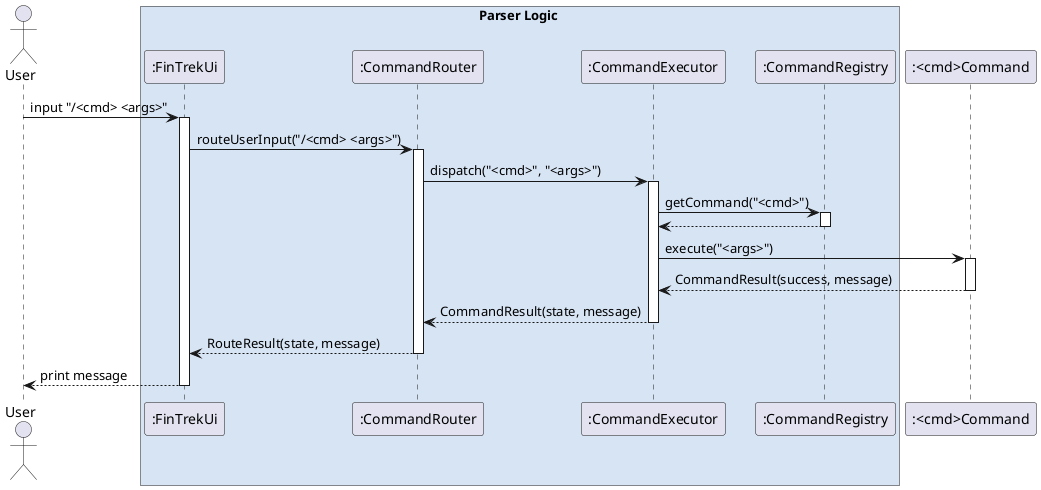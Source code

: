 @startuml

actor "User" as user
box Parser Logic #D7E4F4
participant ":FinTrekUi" as FT
participant ":CommandRouter" as router
participant ":CommandExecutor" as executor
participant ":CommandRegistry" as registry
end box

participant ":<cmd>Command" as SC


user -> FT: input "/<cmd> <args>"
activate FT


FT -> router: routeUserInput("/<cmd> <args>")
activate router

router -> executor: dispatch("<cmd>", "<args>")
activate executor

'executor -> registry: hasCommand("<cmd>")

' alt successful case
executor -> registry: getCommand("<cmd>")
activate registry

registry --> executor
deactivate registry

executor -> SC: execute("<args>")
activate SC

SC --> executor: CommandResult(success, message)
deactivate SC
' else invalid command

'registry --> executor: CommandResult(failure, message)
' end

executor --> router: CommandResult(state, message)
deactivate executor

router --> FT: RouteResult(state, message)
deactivate router

FT --> user: print message
deactivate FT

@enduml